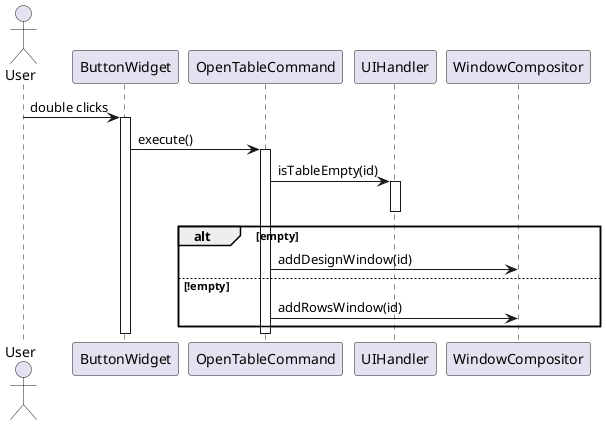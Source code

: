 @startuml
actor User

User -> ButtonWidget: double clicks
activate ButtonWidget
ButtonWidget -> OpenTableCommand: execute()
activate OpenTableCommand
OpenTableCommand -> UIHandler: isTableEmpty(id)
activate UIHandler
deactivate UIHandler
alt empty
    OpenTableCommand -> WindowCompositor: addDesignWindow(id)
else !empty
    OpenTableCommand -> WindowCompositor: addRowsWindow(id)
end
deactivate OpenTableCommand
deactivate ButtonWidget


@enduml